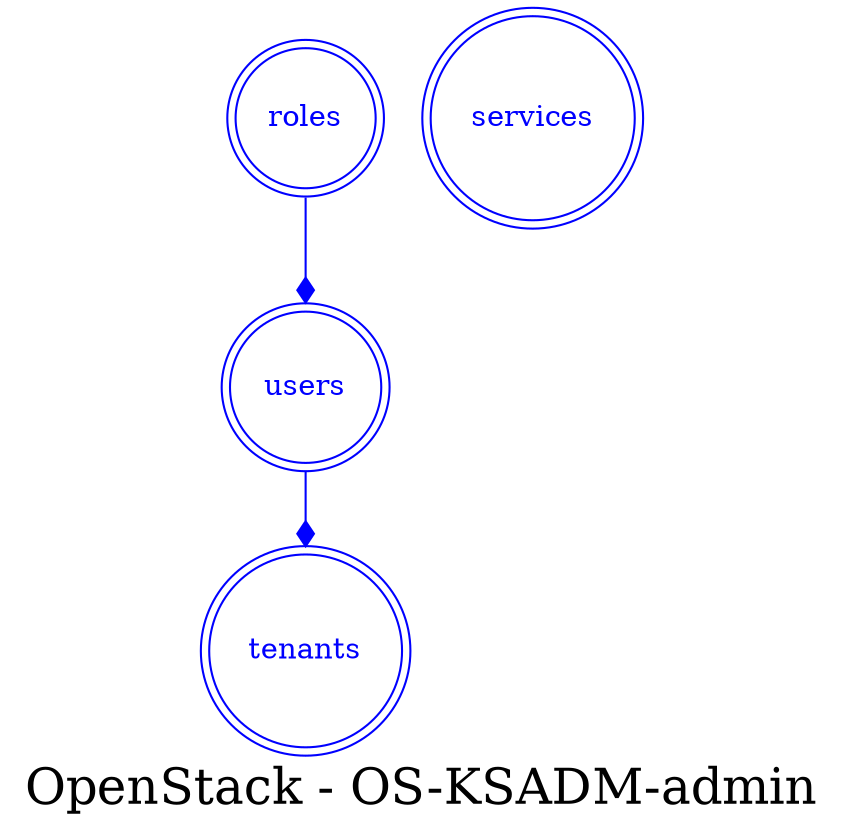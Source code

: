 digraph LexiconGraph {
graph[label="OpenStack - OS-KSADM-admin", fontsize=24]
splines=true
"tenants" [color=blue, fontcolor=blue, shape=doublecircle]
"users" [color=blue, fontcolor=blue, shape=doublecircle]
"roles" [color=blue, fontcolor=blue, shape=doublecircle]
"services" [color=blue, fontcolor=blue, shape=doublecircle]
"users" -> "tenants" [color=blue, fontcolor=blue, arrowhead=diamond, arrowtail=none]
"roles" -> "users" [color=blue, fontcolor=blue, arrowhead=diamond, arrowtail=none]
}

